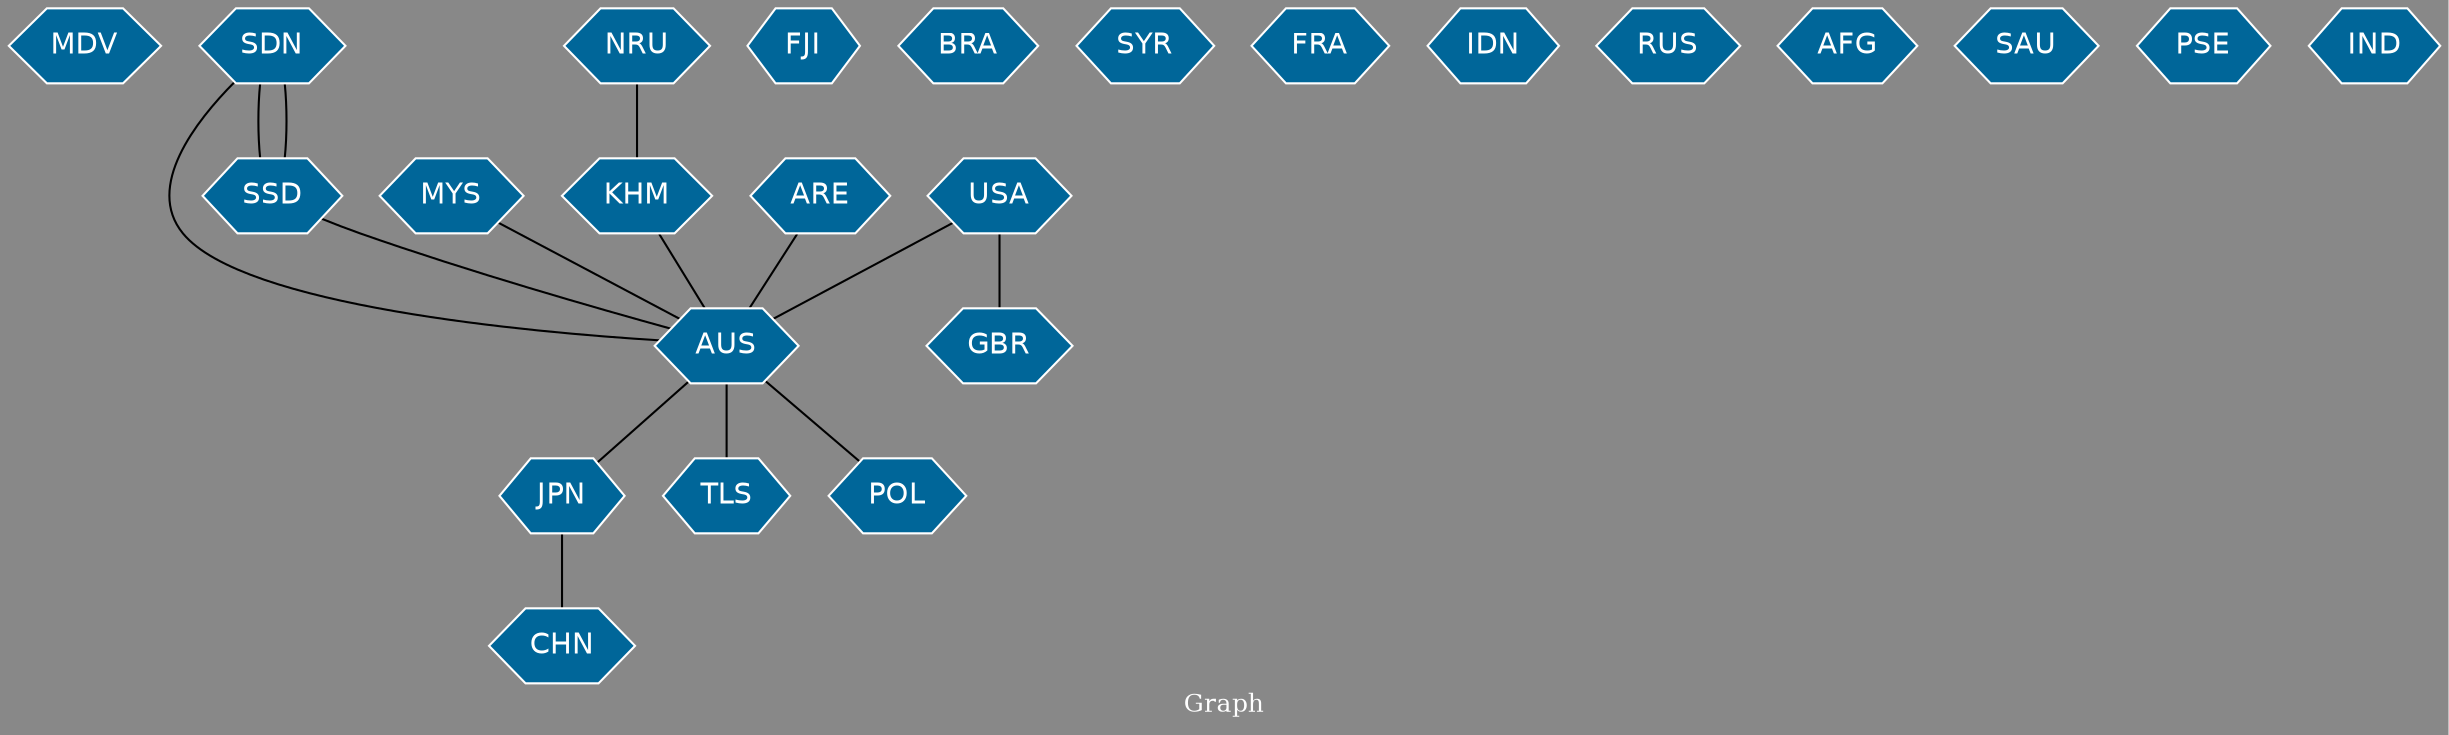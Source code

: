 // Countries together in item graph
graph {
	graph [bgcolor="#888888" fontcolor=white fontsize=12 label="Graph" outputorder=edgesfirst overlap=prism]
	node [color=white fillcolor="#006699" fontcolor=white fontname=Helvetica shape=hexagon style=filled]
	edge [arrowhead=open color=black fontcolor=white fontname=Courier fontsize=12]
		MDV [label=MDV]
		AUS [label=AUS]
		FJI [label=FJI]
		SDN [label=SDN]
		SSD [label=SSD]
		MYS [label=MYS]
		USA [label=USA]
		NRU [label=NRU]
		BRA [label=BRA]
		SYR [label=SYR]
		CHN [label=CHN]
		JPN [label=JPN]
		FRA [label=FRA]
		IDN [label=IDN]
		RUS [label=RUS]
		AFG [label=AFG]
		KHM [label=KHM]
		SAU [label=SAU]
		TLS [label=TLS]
		POL [label=POL]
		PSE [label=PSE]
		ARE [label=ARE]
		GBR [label=GBR]
		IND [label=IND]
			AUS -- TLS [weight=1]
			JPN -- CHN [weight=1]
			USA -- AUS [weight=3]
			NRU -- KHM [weight=1]
			SSD -- AUS [weight=1]
			ARE -- AUS [weight=1]
			MYS -- AUS [weight=1]
			AUS -- JPN [weight=1]
			USA -- GBR [weight=1]
			SSD -- SDN [weight=1]
			AUS -- POL [weight=1]
			KHM -- AUS [weight=1]
			SDN -- SSD [weight=1]
			SDN -- AUS [weight=1]
}